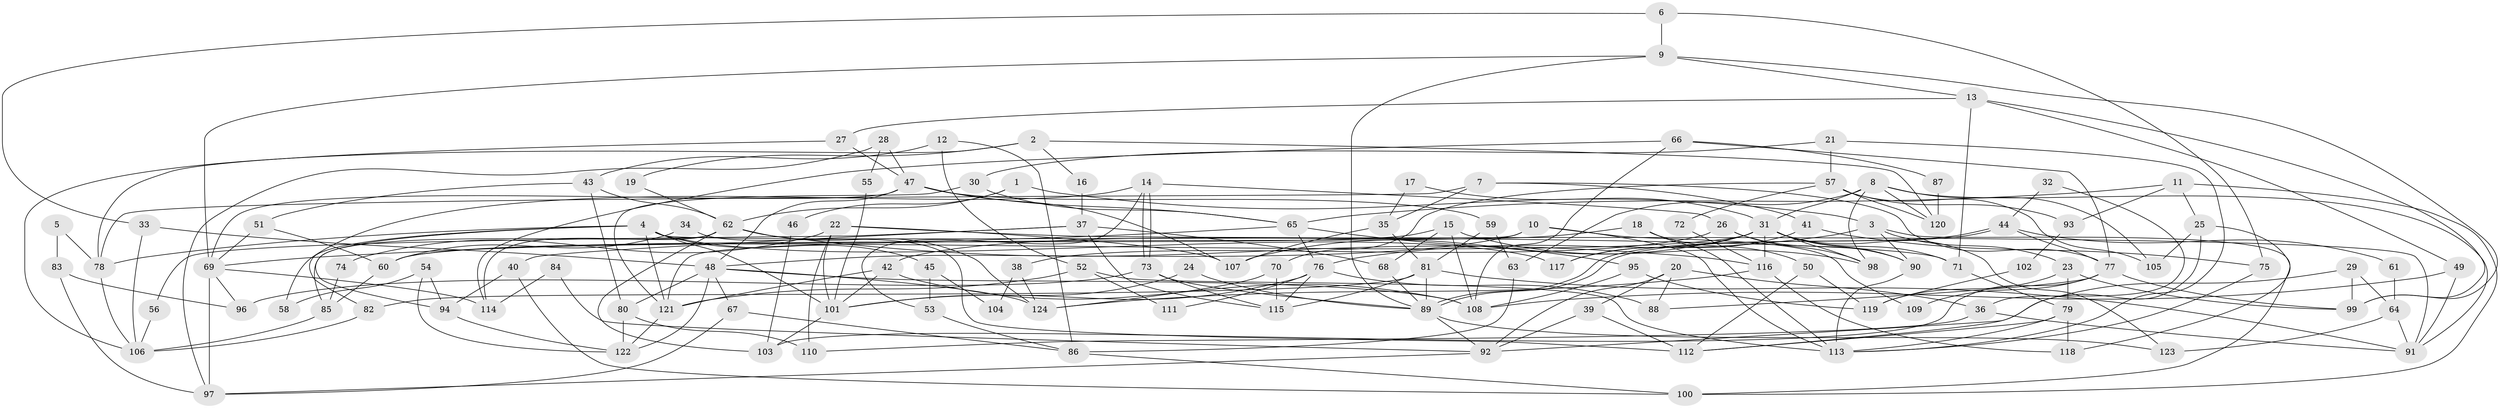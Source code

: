 // coarse degree distribution, {3: 0.175, 8: 0.075, 9: 0.05, 4: 0.175, 7: 0.1125, 5: 0.075, 6: 0.0875, 2: 0.1875, 11: 0.0125, 10: 0.05}
// Generated by graph-tools (version 1.1) at 2025/24/03/03/25 07:24:01]
// undirected, 124 vertices, 248 edges
graph export_dot {
graph [start="1"]
  node [color=gray90,style=filled];
  1;
  2;
  3;
  4;
  5;
  6;
  7;
  8;
  9;
  10;
  11;
  12;
  13;
  14;
  15;
  16;
  17;
  18;
  19;
  20;
  21;
  22;
  23;
  24;
  25;
  26;
  27;
  28;
  29;
  30;
  31;
  32;
  33;
  34;
  35;
  36;
  37;
  38;
  39;
  40;
  41;
  42;
  43;
  44;
  45;
  46;
  47;
  48;
  49;
  50;
  51;
  52;
  53;
  54;
  55;
  56;
  57;
  58;
  59;
  60;
  61;
  62;
  63;
  64;
  65;
  66;
  67;
  68;
  69;
  70;
  71;
  72;
  73;
  74;
  75;
  76;
  77;
  78;
  79;
  80;
  81;
  82;
  83;
  84;
  85;
  86;
  87;
  88;
  89;
  90;
  91;
  92;
  93;
  94;
  95;
  96;
  97;
  98;
  99;
  100;
  101;
  102;
  103;
  104;
  105;
  106;
  107;
  108;
  109;
  110;
  111;
  112;
  113;
  114;
  115;
  116;
  117;
  118;
  119;
  120;
  121;
  122;
  123;
  124;
  1 -- 3;
  1 -- 62;
  1 -- 46;
  2 -- 106;
  2 -- 120;
  2 -- 16;
  2 -- 19;
  3 -- 76;
  3 -- 23;
  3 -- 90;
  3 -- 100;
  4 -- 121;
  4 -- 91;
  4 -- 45;
  4 -- 78;
  4 -- 82;
  4 -- 94;
  4 -- 101;
  4 -- 117;
  5 -- 78;
  5 -- 83;
  6 -- 33;
  6 -- 9;
  6 -- 75;
  7 -- 77;
  7 -- 35;
  7 -- 41;
  7 -- 78;
  8 -- 91;
  8 -- 31;
  8 -- 63;
  8 -- 98;
  8 -- 105;
  8 -- 120;
  9 -- 69;
  9 -- 99;
  9 -- 13;
  9 -- 89;
  10 -- 48;
  10 -- 113;
  10 -- 109;
  10 -- 121;
  11 -- 100;
  11 -- 65;
  11 -- 25;
  11 -- 93;
  12 -- 52;
  12 -- 86;
  12 -- 43;
  13 -- 71;
  13 -- 27;
  13 -- 49;
  13 -- 99;
  14 -- 73;
  14 -- 73;
  14 -- 26;
  14 -- 53;
  14 -- 58;
  15 -- 108;
  15 -- 98;
  15 -- 60;
  15 -- 68;
  16 -- 37;
  17 -- 31;
  17 -- 35;
  18 -- 42;
  18 -- 113;
  18 -- 50;
  19 -- 62;
  20 -- 39;
  20 -- 92;
  20 -- 36;
  20 -- 88;
  21 -- 30;
  21 -- 57;
  21 -- 113;
  22 -- 107;
  22 -- 101;
  22 -- 71;
  22 -- 74;
  22 -- 110;
  23 -- 99;
  23 -- 79;
  23 -- 119;
  24 -- 101;
  24 -- 89;
  25 -- 118;
  25 -- 105;
  25 -- 112;
  26 -- 90;
  26 -- 98;
  26 -- 38;
  27 -- 78;
  27 -- 47;
  28 -- 47;
  28 -- 97;
  28 -- 55;
  29 -- 64;
  29 -- 92;
  29 -- 99;
  30 -- 65;
  30 -- 121;
  31 -- 117;
  31 -- 71;
  31 -- 60;
  31 -- 90;
  31 -- 98;
  31 -- 107;
  31 -- 116;
  31 -- 123;
  32 -- 44;
  32 -- 36;
  33 -- 106;
  33 -- 48;
  34 -- 60;
  34 -- 112;
  35 -- 107;
  35 -- 81;
  36 -- 91;
  36 -- 110;
  37 -- 68;
  37 -- 115;
  37 -- 40;
  37 -- 56;
  38 -- 124;
  38 -- 104;
  39 -- 112;
  39 -- 92;
  40 -- 94;
  40 -- 100;
  41 -- 75;
  41 -- 117;
  42 -- 108;
  42 -- 121;
  42 -- 101;
  43 -- 80;
  43 -- 51;
  43 -- 62;
  44 -- 89;
  44 -- 89;
  44 -- 77;
  44 -- 61;
  45 -- 53;
  45 -- 104;
  46 -- 103;
  47 -- 65;
  47 -- 48;
  47 -- 59;
  47 -- 69;
  47 -- 107;
  48 -- 124;
  48 -- 67;
  48 -- 80;
  48 -- 108;
  48 -- 122;
  49 -- 108;
  49 -- 91;
  50 -- 119;
  50 -- 112;
  51 -- 60;
  51 -- 69;
  52 -- 113;
  52 -- 121;
  52 -- 111;
  53 -- 86;
  54 -- 122;
  54 -- 94;
  54 -- 58;
  55 -- 101;
  56 -- 106;
  57 -- 105;
  57 -- 70;
  57 -- 72;
  57 -- 93;
  57 -- 120;
  59 -- 81;
  59 -- 63;
  60 -- 85;
  61 -- 64;
  62 -- 85;
  62 -- 103;
  62 -- 114;
  62 -- 116;
  62 -- 124;
  63 -- 86;
  64 -- 91;
  64 -- 123;
  65 -- 69;
  65 -- 76;
  65 -- 95;
  66 -- 77;
  66 -- 114;
  66 -- 87;
  66 -- 108;
  67 -- 86;
  67 -- 97;
  68 -- 89;
  69 -- 96;
  69 -- 97;
  69 -- 114;
  70 -- 115;
  70 -- 124;
  71 -- 79;
  72 -- 116;
  73 -- 89;
  73 -- 96;
  73 -- 115;
  74 -- 85;
  75 -- 113;
  76 -- 88;
  76 -- 101;
  76 -- 111;
  76 -- 115;
  77 -- 99;
  77 -- 103;
  77 -- 88;
  77 -- 109;
  78 -- 106;
  79 -- 113;
  79 -- 112;
  79 -- 118;
  80 -- 110;
  80 -- 122;
  81 -- 115;
  81 -- 89;
  81 -- 82;
  81 -- 91;
  82 -- 106;
  83 -- 97;
  83 -- 96;
  84 -- 114;
  84 -- 92;
  85 -- 106;
  86 -- 100;
  87 -- 120;
  89 -- 92;
  89 -- 123;
  90 -- 113;
  92 -- 97;
  93 -- 102;
  94 -- 122;
  95 -- 108;
  95 -- 119;
  101 -- 103;
  102 -- 119;
  116 -- 118;
  116 -- 124;
  121 -- 122;
}
